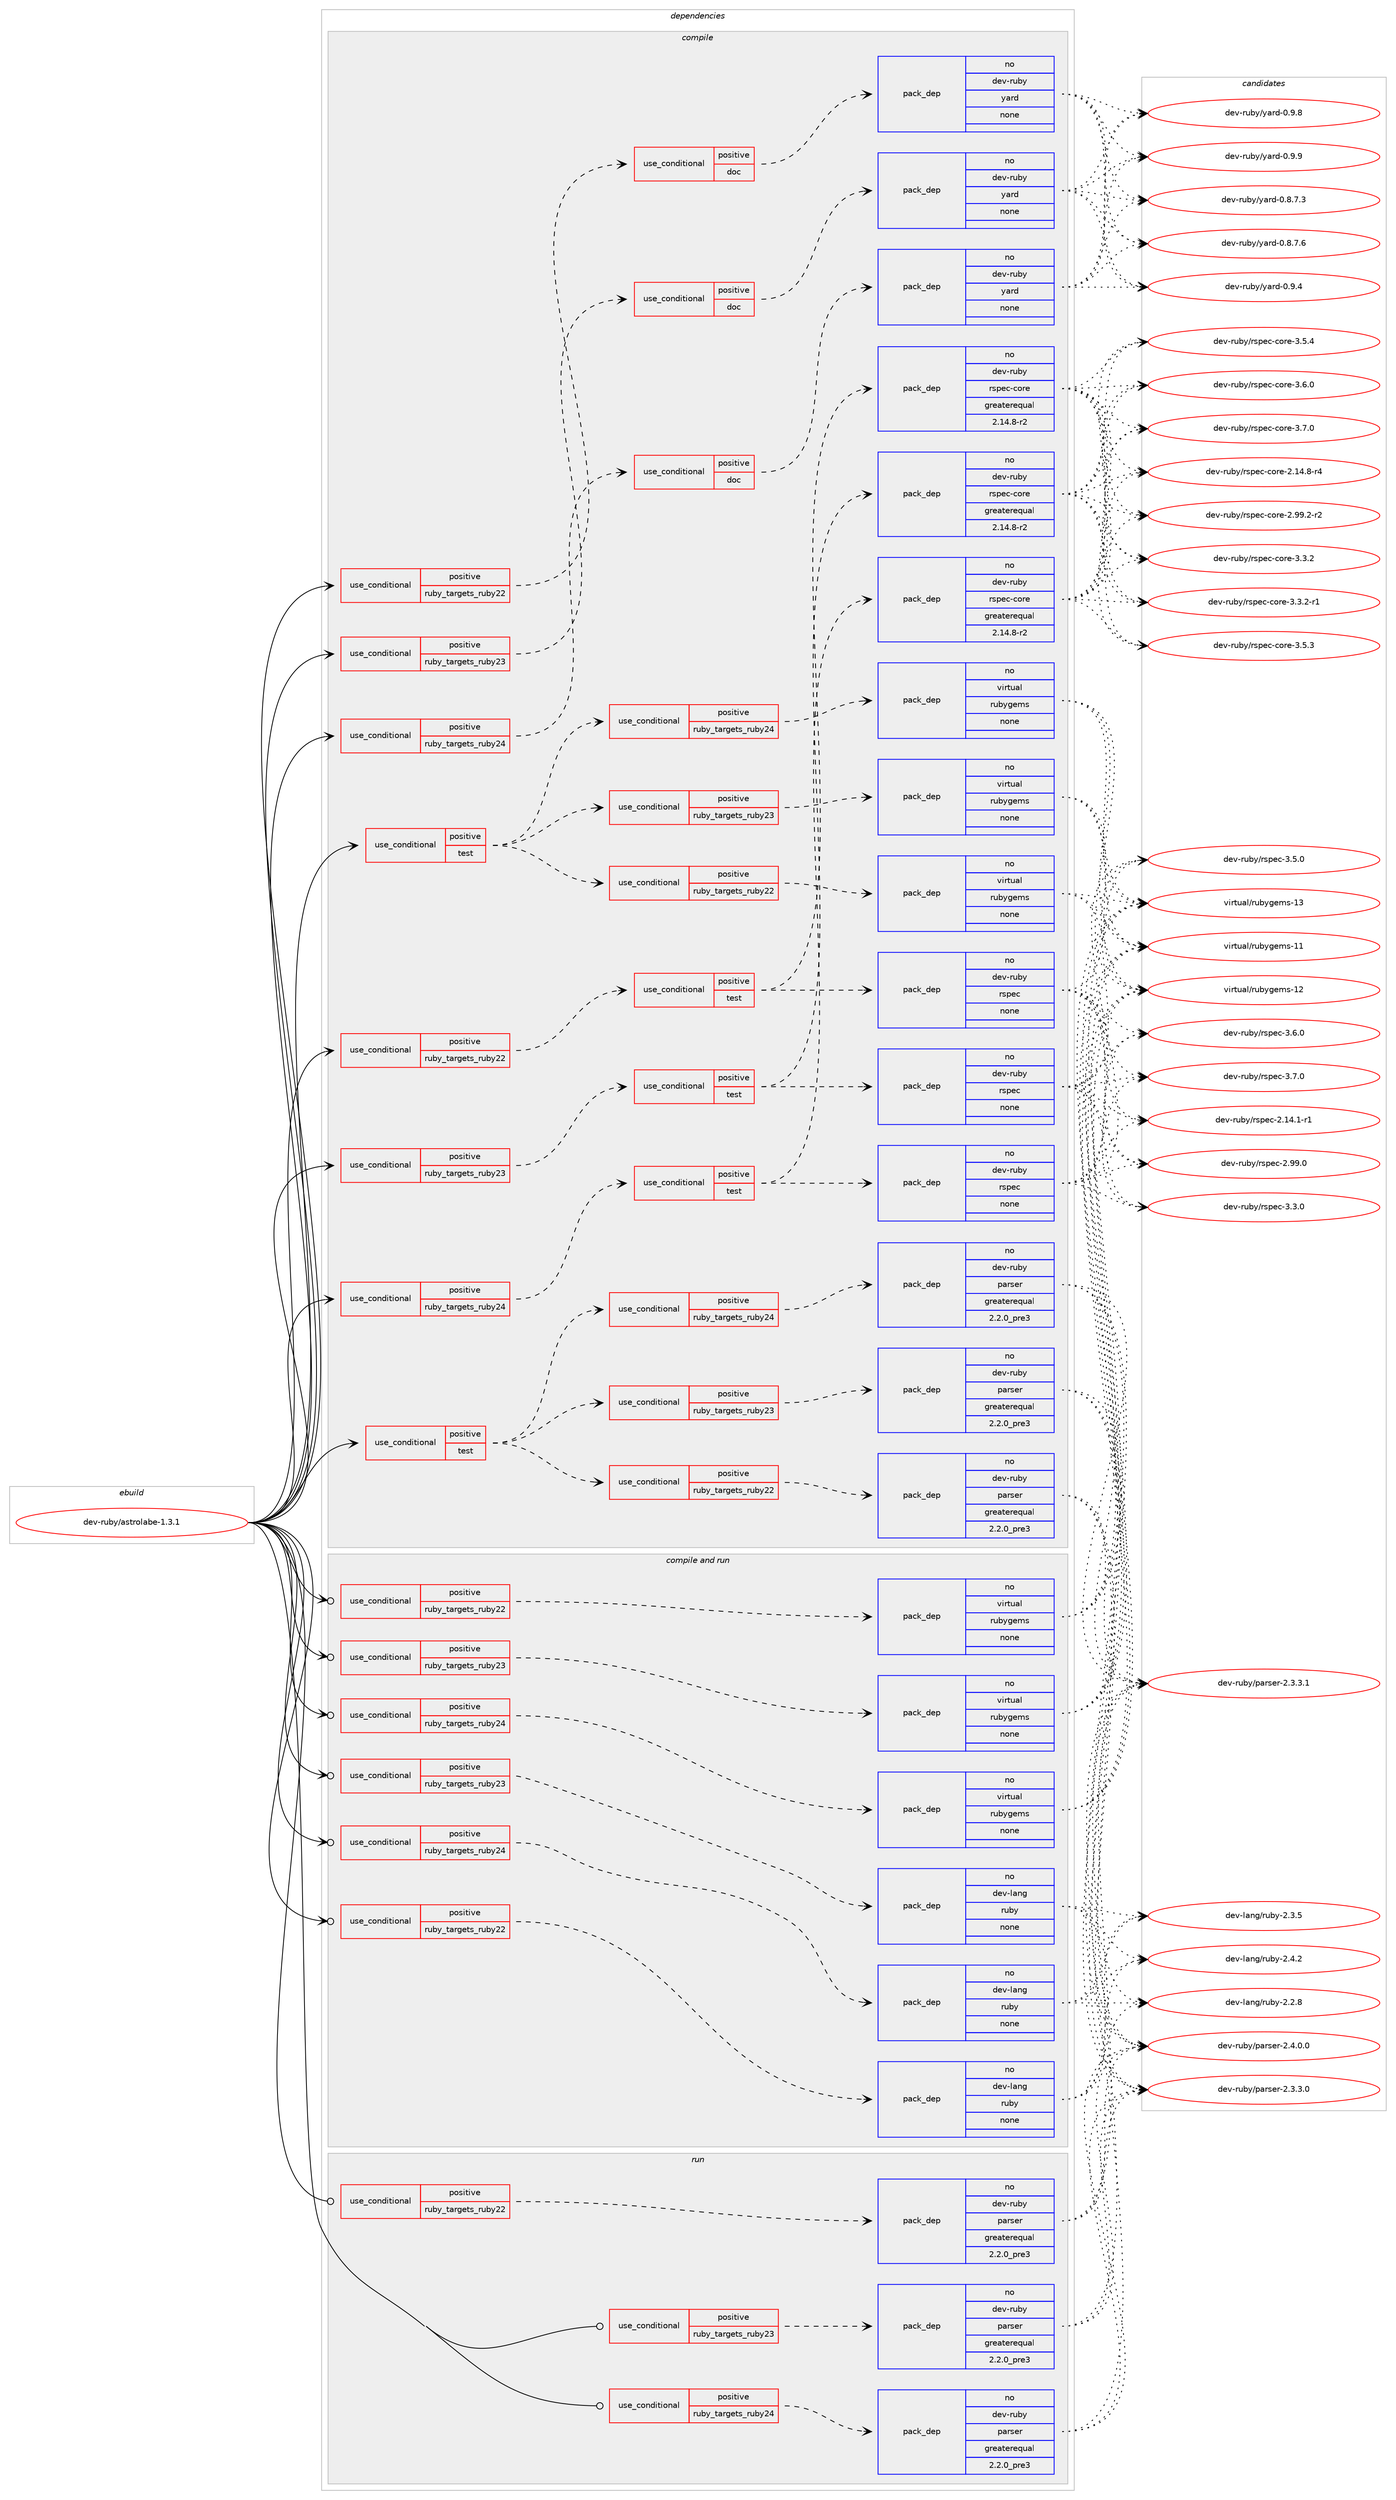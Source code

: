 digraph prolog {

# *************
# Graph options
# *************

newrank=true;
concentrate=true;
compound=true;
graph [rankdir=LR,fontname=Helvetica,fontsize=10,ranksep=1.5];#, ranksep=2.5, nodesep=0.2];
edge  [arrowhead=vee];
node  [fontname=Helvetica,fontsize=10];

# **********
# The ebuild
# **********

subgraph cluster_leftcol {
color=gray;
rank=same;
label=<<i>ebuild</i>>;
id [label="dev-ruby/astrolabe-1.3.1", color=red, width=4, href="../dev-ruby/astrolabe-1.3.1.svg"];
}

# ****************
# The dependencies
# ****************

subgraph cluster_midcol {
color=gray;
label=<<i>dependencies</i>>;
subgraph cluster_compile {
fillcolor="#eeeeee";
style=filled;
label=<<i>compile</i>>;
subgraph cond51827 {
dependency228629 [label=<<TABLE BORDER="0" CELLBORDER="1" CELLSPACING="0" CELLPADDING="4"><TR><TD ROWSPAN="3" CELLPADDING="10">use_conditional</TD></TR><TR><TD>positive</TD></TR><TR><TD>ruby_targets_ruby22</TD></TR></TABLE>>, shape=none, color=red];
subgraph cond51828 {
dependency228630 [label=<<TABLE BORDER="0" CELLBORDER="1" CELLSPACING="0" CELLPADDING="4"><TR><TD ROWSPAN="3" CELLPADDING="10">use_conditional</TD></TR><TR><TD>positive</TD></TR><TR><TD>doc</TD></TR></TABLE>>, shape=none, color=red];
subgraph pack172728 {
dependency228631 [label=<<TABLE BORDER="0" CELLBORDER="1" CELLSPACING="0" CELLPADDING="4" WIDTH="220"><TR><TD ROWSPAN="6" CELLPADDING="30">pack_dep</TD></TR><TR><TD WIDTH="110">no</TD></TR><TR><TD>dev-ruby</TD></TR><TR><TD>yard</TD></TR><TR><TD>none</TD></TR><TR><TD></TD></TR></TABLE>>, shape=none, color=blue];
}
dependency228630:e -> dependency228631:w [weight=20,style="dashed",arrowhead="vee"];
}
dependency228629:e -> dependency228630:w [weight=20,style="dashed",arrowhead="vee"];
}
id:e -> dependency228629:w [weight=20,style="solid",arrowhead="vee"];
subgraph cond51829 {
dependency228632 [label=<<TABLE BORDER="0" CELLBORDER="1" CELLSPACING="0" CELLPADDING="4"><TR><TD ROWSPAN="3" CELLPADDING="10">use_conditional</TD></TR><TR><TD>positive</TD></TR><TR><TD>ruby_targets_ruby22</TD></TR></TABLE>>, shape=none, color=red];
subgraph cond51830 {
dependency228633 [label=<<TABLE BORDER="0" CELLBORDER="1" CELLSPACING="0" CELLPADDING="4"><TR><TD ROWSPAN="3" CELLPADDING="10">use_conditional</TD></TR><TR><TD>positive</TD></TR><TR><TD>test</TD></TR></TABLE>>, shape=none, color=red];
subgraph pack172729 {
dependency228634 [label=<<TABLE BORDER="0" CELLBORDER="1" CELLSPACING="0" CELLPADDING="4" WIDTH="220"><TR><TD ROWSPAN="6" CELLPADDING="30">pack_dep</TD></TR><TR><TD WIDTH="110">no</TD></TR><TR><TD>dev-ruby</TD></TR><TR><TD>rspec</TD></TR><TR><TD>none</TD></TR><TR><TD></TD></TR></TABLE>>, shape=none, color=blue];
}
dependency228633:e -> dependency228634:w [weight=20,style="dashed",arrowhead="vee"];
subgraph pack172730 {
dependency228635 [label=<<TABLE BORDER="0" CELLBORDER="1" CELLSPACING="0" CELLPADDING="4" WIDTH="220"><TR><TD ROWSPAN="6" CELLPADDING="30">pack_dep</TD></TR><TR><TD WIDTH="110">no</TD></TR><TR><TD>dev-ruby</TD></TR><TR><TD>rspec-core</TD></TR><TR><TD>greaterequal</TD></TR><TR><TD>2.14.8-r2</TD></TR></TABLE>>, shape=none, color=blue];
}
dependency228633:e -> dependency228635:w [weight=20,style="dashed",arrowhead="vee"];
}
dependency228632:e -> dependency228633:w [weight=20,style="dashed",arrowhead="vee"];
}
id:e -> dependency228632:w [weight=20,style="solid",arrowhead="vee"];
subgraph cond51831 {
dependency228636 [label=<<TABLE BORDER="0" CELLBORDER="1" CELLSPACING="0" CELLPADDING="4"><TR><TD ROWSPAN="3" CELLPADDING="10">use_conditional</TD></TR><TR><TD>positive</TD></TR><TR><TD>ruby_targets_ruby23</TD></TR></TABLE>>, shape=none, color=red];
subgraph cond51832 {
dependency228637 [label=<<TABLE BORDER="0" CELLBORDER="1" CELLSPACING="0" CELLPADDING="4"><TR><TD ROWSPAN="3" CELLPADDING="10">use_conditional</TD></TR><TR><TD>positive</TD></TR><TR><TD>doc</TD></TR></TABLE>>, shape=none, color=red];
subgraph pack172731 {
dependency228638 [label=<<TABLE BORDER="0" CELLBORDER="1" CELLSPACING="0" CELLPADDING="4" WIDTH="220"><TR><TD ROWSPAN="6" CELLPADDING="30">pack_dep</TD></TR><TR><TD WIDTH="110">no</TD></TR><TR><TD>dev-ruby</TD></TR><TR><TD>yard</TD></TR><TR><TD>none</TD></TR><TR><TD></TD></TR></TABLE>>, shape=none, color=blue];
}
dependency228637:e -> dependency228638:w [weight=20,style="dashed",arrowhead="vee"];
}
dependency228636:e -> dependency228637:w [weight=20,style="dashed",arrowhead="vee"];
}
id:e -> dependency228636:w [weight=20,style="solid",arrowhead="vee"];
subgraph cond51833 {
dependency228639 [label=<<TABLE BORDER="0" CELLBORDER="1" CELLSPACING="0" CELLPADDING="4"><TR><TD ROWSPAN="3" CELLPADDING="10">use_conditional</TD></TR><TR><TD>positive</TD></TR><TR><TD>ruby_targets_ruby23</TD></TR></TABLE>>, shape=none, color=red];
subgraph cond51834 {
dependency228640 [label=<<TABLE BORDER="0" CELLBORDER="1" CELLSPACING="0" CELLPADDING="4"><TR><TD ROWSPAN="3" CELLPADDING="10">use_conditional</TD></TR><TR><TD>positive</TD></TR><TR><TD>test</TD></TR></TABLE>>, shape=none, color=red];
subgraph pack172732 {
dependency228641 [label=<<TABLE BORDER="0" CELLBORDER="1" CELLSPACING="0" CELLPADDING="4" WIDTH="220"><TR><TD ROWSPAN="6" CELLPADDING="30">pack_dep</TD></TR><TR><TD WIDTH="110">no</TD></TR><TR><TD>dev-ruby</TD></TR><TR><TD>rspec</TD></TR><TR><TD>none</TD></TR><TR><TD></TD></TR></TABLE>>, shape=none, color=blue];
}
dependency228640:e -> dependency228641:w [weight=20,style="dashed",arrowhead="vee"];
subgraph pack172733 {
dependency228642 [label=<<TABLE BORDER="0" CELLBORDER="1" CELLSPACING="0" CELLPADDING="4" WIDTH="220"><TR><TD ROWSPAN="6" CELLPADDING="30">pack_dep</TD></TR><TR><TD WIDTH="110">no</TD></TR><TR><TD>dev-ruby</TD></TR><TR><TD>rspec-core</TD></TR><TR><TD>greaterequal</TD></TR><TR><TD>2.14.8-r2</TD></TR></TABLE>>, shape=none, color=blue];
}
dependency228640:e -> dependency228642:w [weight=20,style="dashed",arrowhead="vee"];
}
dependency228639:e -> dependency228640:w [weight=20,style="dashed",arrowhead="vee"];
}
id:e -> dependency228639:w [weight=20,style="solid",arrowhead="vee"];
subgraph cond51835 {
dependency228643 [label=<<TABLE BORDER="0" CELLBORDER="1" CELLSPACING="0" CELLPADDING="4"><TR><TD ROWSPAN="3" CELLPADDING="10">use_conditional</TD></TR><TR><TD>positive</TD></TR><TR><TD>ruby_targets_ruby24</TD></TR></TABLE>>, shape=none, color=red];
subgraph cond51836 {
dependency228644 [label=<<TABLE BORDER="0" CELLBORDER="1" CELLSPACING="0" CELLPADDING="4"><TR><TD ROWSPAN="3" CELLPADDING="10">use_conditional</TD></TR><TR><TD>positive</TD></TR><TR><TD>doc</TD></TR></TABLE>>, shape=none, color=red];
subgraph pack172734 {
dependency228645 [label=<<TABLE BORDER="0" CELLBORDER="1" CELLSPACING="0" CELLPADDING="4" WIDTH="220"><TR><TD ROWSPAN="6" CELLPADDING="30">pack_dep</TD></TR><TR><TD WIDTH="110">no</TD></TR><TR><TD>dev-ruby</TD></TR><TR><TD>yard</TD></TR><TR><TD>none</TD></TR><TR><TD></TD></TR></TABLE>>, shape=none, color=blue];
}
dependency228644:e -> dependency228645:w [weight=20,style="dashed",arrowhead="vee"];
}
dependency228643:e -> dependency228644:w [weight=20,style="dashed",arrowhead="vee"];
}
id:e -> dependency228643:w [weight=20,style="solid",arrowhead="vee"];
subgraph cond51837 {
dependency228646 [label=<<TABLE BORDER="0" CELLBORDER="1" CELLSPACING="0" CELLPADDING="4"><TR><TD ROWSPAN="3" CELLPADDING="10">use_conditional</TD></TR><TR><TD>positive</TD></TR><TR><TD>ruby_targets_ruby24</TD></TR></TABLE>>, shape=none, color=red];
subgraph cond51838 {
dependency228647 [label=<<TABLE BORDER="0" CELLBORDER="1" CELLSPACING="0" CELLPADDING="4"><TR><TD ROWSPAN="3" CELLPADDING="10">use_conditional</TD></TR><TR><TD>positive</TD></TR><TR><TD>test</TD></TR></TABLE>>, shape=none, color=red];
subgraph pack172735 {
dependency228648 [label=<<TABLE BORDER="0" CELLBORDER="1" CELLSPACING="0" CELLPADDING="4" WIDTH="220"><TR><TD ROWSPAN="6" CELLPADDING="30">pack_dep</TD></TR><TR><TD WIDTH="110">no</TD></TR><TR><TD>dev-ruby</TD></TR><TR><TD>rspec</TD></TR><TR><TD>none</TD></TR><TR><TD></TD></TR></TABLE>>, shape=none, color=blue];
}
dependency228647:e -> dependency228648:w [weight=20,style="dashed",arrowhead="vee"];
subgraph pack172736 {
dependency228649 [label=<<TABLE BORDER="0" CELLBORDER="1" CELLSPACING="0" CELLPADDING="4" WIDTH="220"><TR><TD ROWSPAN="6" CELLPADDING="30">pack_dep</TD></TR><TR><TD WIDTH="110">no</TD></TR><TR><TD>dev-ruby</TD></TR><TR><TD>rspec-core</TD></TR><TR><TD>greaterequal</TD></TR><TR><TD>2.14.8-r2</TD></TR></TABLE>>, shape=none, color=blue];
}
dependency228647:e -> dependency228649:w [weight=20,style="dashed",arrowhead="vee"];
}
dependency228646:e -> dependency228647:w [weight=20,style="dashed",arrowhead="vee"];
}
id:e -> dependency228646:w [weight=20,style="solid",arrowhead="vee"];
subgraph cond51839 {
dependency228650 [label=<<TABLE BORDER="0" CELLBORDER="1" CELLSPACING="0" CELLPADDING="4"><TR><TD ROWSPAN="3" CELLPADDING="10">use_conditional</TD></TR><TR><TD>positive</TD></TR><TR><TD>test</TD></TR></TABLE>>, shape=none, color=red];
subgraph cond51840 {
dependency228651 [label=<<TABLE BORDER="0" CELLBORDER="1" CELLSPACING="0" CELLPADDING="4"><TR><TD ROWSPAN="3" CELLPADDING="10">use_conditional</TD></TR><TR><TD>positive</TD></TR><TR><TD>ruby_targets_ruby22</TD></TR></TABLE>>, shape=none, color=red];
subgraph pack172737 {
dependency228652 [label=<<TABLE BORDER="0" CELLBORDER="1" CELLSPACING="0" CELLPADDING="4" WIDTH="220"><TR><TD ROWSPAN="6" CELLPADDING="30">pack_dep</TD></TR><TR><TD WIDTH="110">no</TD></TR><TR><TD>dev-ruby</TD></TR><TR><TD>parser</TD></TR><TR><TD>greaterequal</TD></TR><TR><TD>2.2.0_pre3</TD></TR></TABLE>>, shape=none, color=blue];
}
dependency228651:e -> dependency228652:w [weight=20,style="dashed",arrowhead="vee"];
}
dependency228650:e -> dependency228651:w [weight=20,style="dashed",arrowhead="vee"];
subgraph cond51841 {
dependency228653 [label=<<TABLE BORDER="0" CELLBORDER="1" CELLSPACING="0" CELLPADDING="4"><TR><TD ROWSPAN="3" CELLPADDING="10">use_conditional</TD></TR><TR><TD>positive</TD></TR><TR><TD>ruby_targets_ruby23</TD></TR></TABLE>>, shape=none, color=red];
subgraph pack172738 {
dependency228654 [label=<<TABLE BORDER="0" CELLBORDER="1" CELLSPACING="0" CELLPADDING="4" WIDTH="220"><TR><TD ROWSPAN="6" CELLPADDING="30">pack_dep</TD></TR><TR><TD WIDTH="110">no</TD></TR><TR><TD>dev-ruby</TD></TR><TR><TD>parser</TD></TR><TR><TD>greaterequal</TD></TR><TR><TD>2.2.0_pre3</TD></TR></TABLE>>, shape=none, color=blue];
}
dependency228653:e -> dependency228654:w [weight=20,style="dashed",arrowhead="vee"];
}
dependency228650:e -> dependency228653:w [weight=20,style="dashed",arrowhead="vee"];
subgraph cond51842 {
dependency228655 [label=<<TABLE BORDER="0" CELLBORDER="1" CELLSPACING="0" CELLPADDING="4"><TR><TD ROWSPAN="3" CELLPADDING="10">use_conditional</TD></TR><TR><TD>positive</TD></TR><TR><TD>ruby_targets_ruby24</TD></TR></TABLE>>, shape=none, color=red];
subgraph pack172739 {
dependency228656 [label=<<TABLE BORDER="0" CELLBORDER="1" CELLSPACING="0" CELLPADDING="4" WIDTH="220"><TR><TD ROWSPAN="6" CELLPADDING="30">pack_dep</TD></TR><TR><TD WIDTH="110">no</TD></TR><TR><TD>dev-ruby</TD></TR><TR><TD>parser</TD></TR><TR><TD>greaterequal</TD></TR><TR><TD>2.2.0_pre3</TD></TR></TABLE>>, shape=none, color=blue];
}
dependency228655:e -> dependency228656:w [weight=20,style="dashed",arrowhead="vee"];
}
dependency228650:e -> dependency228655:w [weight=20,style="dashed",arrowhead="vee"];
}
id:e -> dependency228650:w [weight=20,style="solid",arrowhead="vee"];
subgraph cond51843 {
dependency228657 [label=<<TABLE BORDER="0" CELLBORDER="1" CELLSPACING="0" CELLPADDING="4"><TR><TD ROWSPAN="3" CELLPADDING="10">use_conditional</TD></TR><TR><TD>positive</TD></TR><TR><TD>test</TD></TR></TABLE>>, shape=none, color=red];
subgraph cond51844 {
dependency228658 [label=<<TABLE BORDER="0" CELLBORDER="1" CELLSPACING="0" CELLPADDING="4"><TR><TD ROWSPAN="3" CELLPADDING="10">use_conditional</TD></TR><TR><TD>positive</TD></TR><TR><TD>ruby_targets_ruby22</TD></TR></TABLE>>, shape=none, color=red];
subgraph pack172740 {
dependency228659 [label=<<TABLE BORDER="0" CELLBORDER="1" CELLSPACING="0" CELLPADDING="4" WIDTH="220"><TR><TD ROWSPAN="6" CELLPADDING="30">pack_dep</TD></TR><TR><TD WIDTH="110">no</TD></TR><TR><TD>virtual</TD></TR><TR><TD>rubygems</TD></TR><TR><TD>none</TD></TR><TR><TD></TD></TR></TABLE>>, shape=none, color=blue];
}
dependency228658:e -> dependency228659:w [weight=20,style="dashed",arrowhead="vee"];
}
dependency228657:e -> dependency228658:w [weight=20,style="dashed",arrowhead="vee"];
subgraph cond51845 {
dependency228660 [label=<<TABLE BORDER="0" CELLBORDER="1" CELLSPACING="0" CELLPADDING="4"><TR><TD ROWSPAN="3" CELLPADDING="10">use_conditional</TD></TR><TR><TD>positive</TD></TR><TR><TD>ruby_targets_ruby23</TD></TR></TABLE>>, shape=none, color=red];
subgraph pack172741 {
dependency228661 [label=<<TABLE BORDER="0" CELLBORDER="1" CELLSPACING="0" CELLPADDING="4" WIDTH="220"><TR><TD ROWSPAN="6" CELLPADDING="30">pack_dep</TD></TR><TR><TD WIDTH="110">no</TD></TR><TR><TD>virtual</TD></TR><TR><TD>rubygems</TD></TR><TR><TD>none</TD></TR><TR><TD></TD></TR></TABLE>>, shape=none, color=blue];
}
dependency228660:e -> dependency228661:w [weight=20,style="dashed",arrowhead="vee"];
}
dependency228657:e -> dependency228660:w [weight=20,style="dashed",arrowhead="vee"];
subgraph cond51846 {
dependency228662 [label=<<TABLE BORDER="0" CELLBORDER="1" CELLSPACING="0" CELLPADDING="4"><TR><TD ROWSPAN="3" CELLPADDING="10">use_conditional</TD></TR><TR><TD>positive</TD></TR><TR><TD>ruby_targets_ruby24</TD></TR></TABLE>>, shape=none, color=red];
subgraph pack172742 {
dependency228663 [label=<<TABLE BORDER="0" CELLBORDER="1" CELLSPACING="0" CELLPADDING="4" WIDTH="220"><TR><TD ROWSPAN="6" CELLPADDING="30">pack_dep</TD></TR><TR><TD WIDTH="110">no</TD></TR><TR><TD>virtual</TD></TR><TR><TD>rubygems</TD></TR><TR><TD>none</TD></TR><TR><TD></TD></TR></TABLE>>, shape=none, color=blue];
}
dependency228662:e -> dependency228663:w [weight=20,style="dashed",arrowhead="vee"];
}
dependency228657:e -> dependency228662:w [weight=20,style="dashed",arrowhead="vee"];
}
id:e -> dependency228657:w [weight=20,style="solid",arrowhead="vee"];
}
subgraph cluster_compileandrun {
fillcolor="#eeeeee";
style=filled;
label=<<i>compile and run</i>>;
subgraph cond51847 {
dependency228664 [label=<<TABLE BORDER="0" CELLBORDER="1" CELLSPACING="0" CELLPADDING="4"><TR><TD ROWSPAN="3" CELLPADDING="10">use_conditional</TD></TR><TR><TD>positive</TD></TR><TR><TD>ruby_targets_ruby22</TD></TR></TABLE>>, shape=none, color=red];
subgraph pack172743 {
dependency228665 [label=<<TABLE BORDER="0" CELLBORDER="1" CELLSPACING="0" CELLPADDING="4" WIDTH="220"><TR><TD ROWSPAN="6" CELLPADDING="30">pack_dep</TD></TR><TR><TD WIDTH="110">no</TD></TR><TR><TD>dev-lang</TD></TR><TR><TD>ruby</TD></TR><TR><TD>none</TD></TR><TR><TD></TD></TR></TABLE>>, shape=none, color=blue];
}
dependency228664:e -> dependency228665:w [weight=20,style="dashed",arrowhead="vee"];
}
id:e -> dependency228664:w [weight=20,style="solid",arrowhead="odotvee"];
subgraph cond51848 {
dependency228666 [label=<<TABLE BORDER="0" CELLBORDER="1" CELLSPACING="0" CELLPADDING="4"><TR><TD ROWSPAN="3" CELLPADDING="10">use_conditional</TD></TR><TR><TD>positive</TD></TR><TR><TD>ruby_targets_ruby22</TD></TR></TABLE>>, shape=none, color=red];
subgraph pack172744 {
dependency228667 [label=<<TABLE BORDER="0" CELLBORDER="1" CELLSPACING="0" CELLPADDING="4" WIDTH="220"><TR><TD ROWSPAN="6" CELLPADDING="30">pack_dep</TD></TR><TR><TD WIDTH="110">no</TD></TR><TR><TD>virtual</TD></TR><TR><TD>rubygems</TD></TR><TR><TD>none</TD></TR><TR><TD></TD></TR></TABLE>>, shape=none, color=blue];
}
dependency228666:e -> dependency228667:w [weight=20,style="dashed",arrowhead="vee"];
}
id:e -> dependency228666:w [weight=20,style="solid",arrowhead="odotvee"];
subgraph cond51849 {
dependency228668 [label=<<TABLE BORDER="0" CELLBORDER="1" CELLSPACING="0" CELLPADDING="4"><TR><TD ROWSPAN="3" CELLPADDING="10">use_conditional</TD></TR><TR><TD>positive</TD></TR><TR><TD>ruby_targets_ruby23</TD></TR></TABLE>>, shape=none, color=red];
subgraph pack172745 {
dependency228669 [label=<<TABLE BORDER="0" CELLBORDER="1" CELLSPACING="0" CELLPADDING="4" WIDTH="220"><TR><TD ROWSPAN="6" CELLPADDING="30">pack_dep</TD></TR><TR><TD WIDTH="110">no</TD></TR><TR><TD>dev-lang</TD></TR><TR><TD>ruby</TD></TR><TR><TD>none</TD></TR><TR><TD></TD></TR></TABLE>>, shape=none, color=blue];
}
dependency228668:e -> dependency228669:w [weight=20,style="dashed",arrowhead="vee"];
}
id:e -> dependency228668:w [weight=20,style="solid",arrowhead="odotvee"];
subgraph cond51850 {
dependency228670 [label=<<TABLE BORDER="0" CELLBORDER="1" CELLSPACING="0" CELLPADDING="4"><TR><TD ROWSPAN="3" CELLPADDING="10">use_conditional</TD></TR><TR><TD>positive</TD></TR><TR><TD>ruby_targets_ruby23</TD></TR></TABLE>>, shape=none, color=red];
subgraph pack172746 {
dependency228671 [label=<<TABLE BORDER="0" CELLBORDER="1" CELLSPACING="0" CELLPADDING="4" WIDTH="220"><TR><TD ROWSPAN="6" CELLPADDING="30">pack_dep</TD></TR><TR><TD WIDTH="110">no</TD></TR><TR><TD>virtual</TD></TR><TR><TD>rubygems</TD></TR><TR><TD>none</TD></TR><TR><TD></TD></TR></TABLE>>, shape=none, color=blue];
}
dependency228670:e -> dependency228671:w [weight=20,style="dashed",arrowhead="vee"];
}
id:e -> dependency228670:w [weight=20,style="solid",arrowhead="odotvee"];
subgraph cond51851 {
dependency228672 [label=<<TABLE BORDER="0" CELLBORDER="1" CELLSPACING="0" CELLPADDING="4"><TR><TD ROWSPAN="3" CELLPADDING="10">use_conditional</TD></TR><TR><TD>positive</TD></TR><TR><TD>ruby_targets_ruby24</TD></TR></TABLE>>, shape=none, color=red];
subgraph pack172747 {
dependency228673 [label=<<TABLE BORDER="0" CELLBORDER="1" CELLSPACING="0" CELLPADDING="4" WIDTH="220"><TR><TD ROWSPAN="6" CELLPADDING="30">pack_dep</TD></TR><TR><TD WIDTH="110">no</TD></TR><TR><TD>dev-lang</TD></TR><TR><TD>ruby</TD></TR><TR><TD>none</TD></TR><TR><TD></TD></TR></TABLE>>, shape=none, color=blue];
}
dependency228672:e -> dependency228673:w [weight=20,style="dashed",arrowhead="vee"];
}
id:e -> dependency228672:w [weight=20,style="solid",arrowhead="odotvee"];
subgraph cond51852 {
dependency228674 [label=<<TABLE BORDER="0" CELLBORDER="1" CELLSPACING="0" CELLPADDING="4"><TR><TD ROWSPAN="3" CELLPADDING="10">use_conditional</TD></TR><TR><TD>positive</TD></TR><TR><TD>ruby_targets_ruby24</TD></TR></TABLE>>, shape=none, color=red];
subgraph pack172748 {
dependency228675 [label=<<TABLE BORDER="0" CELLBORDER="1" CELLSPACING="0" CELLPADDING="4" WIDTH="220"><TR><TD ROWSPAN="6" CELLPADDING="30">pack_dep</TD></TR><TR><TD WIDTH="110">no</TD></TR><TR><TD>virtual</TD></TR><TR><TD>rubygems</TD></TR><TR><TD>none</TD></TR><TR><TD></TD></TR></TABLE>>, shape=none, color=blue];
}
dependency228674:e -> dependency228675:w [weight=20,style="dashed",arrowhead="vee"];
}
id:e -> dependency228674:w [weight=20,style="solid",arrowhead="odotvee"];
}
subgraph cluster_run {
fillcolor="#eeeeee";
style=filled;
label=<<i>run</i>>;
subgraph cond51853 {
dependency228676 [label=<<TABLE BORDER="0" CELLBORDER="1" CELLSPACING="0" CELLPADDING="4"><TR><TD ROWSPAN="3" CELLPADDING="10">use_conditional</TD></TR><TR><TD>positive</TD></TR><TR><TD>ruby_targets_ruby22</TD></TR></TABLE>>, shape=none, color=red];
subgraph pack172749 {
dependency228677 [label=<<TABLE BORDER="0" CELLBORDER="1" CELLSPACING="0" CELLPADDING="4" WIDTH="220"><TR><TD ROWSPAN="6" CELLPADDING="30">pack_dep</TD></TR><TR><TD WIDTH="110">no</TD></TR><TR><TD>dev-ruby</TD></TR><TR><TD>parser</TD></TR><TR><TD>greaterequal</TD></TR><TR><TD>2.2.0_pre3</TD></TR></TABLE>>, shape=none, color=blue];
}
dependency228676:e -> dependency228677:w [weight=20,style="dashed",arrowhead="vee"];
}
id:e -> dependency228676:w [weight=20,style="solid",arrowhead="odot"];
subgraph cond51854 {
dependency228678 [label=<<TABLE BORDER="0" CELLBORDER="1" CELLSPACING="0" CELLPADDING="4"><TR><TD ROWSPAN="3" CELLPADDING="10">use_conditional</TD></TR><TR><TD>positive</TD></TR><TR><TD>ruby_targets_ruby23</TD></TR></TABLE>>, shape=none, color=red];
subgraph pack172750 {
dependency228679 [label=<<TABLE BORDER="0" CELLBORDER="1" CELLSPACING="0" CELLPADDING="4" WIDTH="220"><TR><TD ROWSPAN="6" CELLPADDING="30">pack_dep</TD></TR><TR><TD WIDTH="110">no</TD></TR><TR><TD>dev-ruby</TD></TR><TR><TD>parser</TD></TR><TR><TD>greaterequal</TD></TR><TR><TD>2.2.0_pre3</TD></TR></TABLE>>, shape=none, color=blue];
}
dependency228678:e -> dependency228679:w [weight=20,style="dashed",arrowhead="vee"];
}
id:e -> dependency228678:w [weight=20,style="solid",arrowhead="odot"];
subgraph cond51855 {
dependency228680 [label=<<TABLE BORDER="0" CELLBORDER="1" CELLSPACING="0" CELLPADDING="4"><TR><TD ROWSPAN="3" CELLPADDING="10">use_conditional</TD></TR><TR><TD>positive</TD></TR><TR><TD>ruby_targets_ruby24</TD></TR></TABLE>>, shape=none, color=red];
subgraph pack172751 {
dependency228681 [label=<<TABLE BORDER="0" CELLBORDER="1" CELLSPACING="0" CELLPADDING="4" WIDTH="220"><TR><TD ROWSPAN="6" CELLPADDING="30">pack_dep</TD></TR><TR><TD WIDTH="110">no</TD></TR><TR><TD>dev-ruby</TD></TR><TR><TD>parser</TD></TR><TR><TD>greaterequal</TD></TR><TR><TD>2.2.0_pre3</TD></TR></TABLE>>, shape=none, color=blue];
}
dependency228680:e -> dependency228681:w [weight=20,style="dashed",arrowhead="vee"];
}
id:e -> dependency228680:w [weight=20,style="solid",arrowhead="odot"];
}
}

# **************
# The candidates
# **************

subgraph cluster_choices {
rank=same;
color=gray;
label=<<i>candidates</i>>;

subgraph choice172728 {
color=black;
nodesep=1;
choice100101118451141179812147121971141004548465646554651 [label="dev-ruby/yard-0.8.7.3", color=red, width=4,href="../dev-ruby/yard-0.8.7.3.svg"];
choice100101118451141179812147121971141004548465646554654 [label="dev-ruby/yard-0.8.7.6", color=red, width=4,href="../dev-ruby/yard-0.8.7.6.svg"];
choice10010111845114117981214712197114100454846574652 [label="dev-ruby/yard-0.9.4", color=red, width=4,href="../dev-ruby/yard-0.9.4.svg"];
choice10010111845114117981214712197114100454846574656 [label="dev-ruby/yard-0.9.8", color=red, width=4,href="../dev-ruby/yard-0.9.8.svg"];
choice10010111845114117981214712197114100454846574657 [label="dev-ruby/yard-0.9.9", color=red, width=4,href="../dev-ruby/yard-0.9.9.svg"];
dependency228631:e -> choice100101118451141179812147121971141004548465646554651:w [style=dotted,weight="100"];
dependency228631:e -> choice100101118451141179812147121971141004548465646554654:w [style=dotted,weight="100"];
dependency228631:e -> choice10010111845114117981214712197114100454846574652:w [style=dotted,weight="100"];
dependency228631:e -> choice10010111845114117981214712197114100454846574656:w [style=dotted,weight="100"];
dependency228631:e -> choice10010111845114117981214712197114100454846574657:w [style=dotted,weight="100"];
}
subgraph choice172729 {
color=black;
nodesep=1;
choice10010111845114117981214711411511210199455046495246494511449 [label="dev-ruby/rspec-2.14.1-r1", color=red, width=4,href="../dev-ruby/rspec-2.14.1-r1.svg"];
choice1001011184511411798121471141151121019945504657574648 [label="dev-ruby/rspec-2.99.0", color=red, width=4,href="../dev-ruby/rspec-2.99.0.svg"];
choice10010111845114117981214711411511210199455146514648 [label="dev-ruby/rspec-3.3.0", color=red, width=4,href="../dev-ruby/rspec-3.3.0.svg"];
choice10010111845114117981214711411511210199455146534648 [label="dev-ruby/rspec-3.5.0", color=red, width=4,href="../dev-ruby/rspec-3.5.0.svg"];
choice10010111845114117981214711411511210199455146544648 [label="dev-ruby/rspec-3.6.0", color=red, width=4,href="../dev-ruby/rspec-3.6.0.svg"];
choice10010111845114117981214711411511210199455146554648 [label="dev-ruby/rspec-3.7.0", color=red, width=4,href="../dev-ruby/rspec-3.7.0.svg"];
dependency228634:e -> choice10010111845114117981214711411511210199455046495246494511449:w [style=dotted,weight="100"];
dependency228634:e -> choice1001011184511411798121471141151121019945504657574648:w [style=dotted,weight="100"];
dependency228634:e -> choice10010111845114117981214711411511210199455146514648:w [style=dotted,weight="100"];
dependency228634:e -> choice10010111845114117981214711411511210199455146534648:w [style=dotted,weight="100"];
dependency228634:e -> choice10010111845114117981214711411511210199455146544648:w [style=dotted,weight="100"];
dependency228634:e -> choice10010111845114117981214711411511210199455146554648:w [style=dotted,weight="100"];
}
subgraph choice172730 {
color=black;
nodesep=1;
choice100101118451141179812147114115112101994599111114101455046495246564511452 [label="dev-ruby/rspec-core-2.14.8-r4", color=red, width=4,href="../dev-ruby/rspec-core-2.14.8-r4.svg"];
choice100101118451141179812147114115112101994599111114101455046575746504511450 [label="dev-ruby/rspec-core-2.99.2-r2", color=red, width=4,href="../dev-ruby/rspec-core-2.99.2-r2.svg"];
choice100101118451141179812147114115112101994599111114101455146514650 [label="dev-ruby/rspec-core-3.3.2", color=red, width=4,href="../dev-ruby/rspec-core-3.3.2.svg"];
choice1001011184511411798121471141151121019945991111141014551465146504511449 [label="dev-ruby/rspec-core-3.3.2-r1", color=red, width=4,href="../dev-ruby/rspec-core-3.3.2-r1.svg"];
choice100101118451141179812147114115112101994599111114101455146534651 [label="dev-ruby/rspec-core-3.5.3", color=red, width=4,href="../dev-ruby/rspec-core-3.5.3.svg"];
choice100101118451141179812147114115112101994599111114101455146534652 [label="dev-ruby/rspec-core-3.5.4", color=red, width=4,href="../dev-ruby/rspec-core-3.5.4.svg"];
choice100101118451141179812147114115112101994599111114101455146544648 [label="dev-ruby/rspec-core-3.6.0", color=red, width=4,href="../dev-ruby/rspec-core-3.6.0.svg"];
choice100101118451141179812147114115112101994599111114101455146554648 [label="dev-ruby/rspec-core-3.7.0", color=red, width=4,href="../dev-ruby/rspec-core-3.7.0.svg"];
dependency228635:e -> choice100101118451141179812147114115112101994599111114101455046495246564511452:w [style=dotted,weight="100"];
dependency228635:e -> choice100101118451141179812147114115112101994599111114101455046575746504511450:w [style=dotted,weight="100"];
dependency228635:e -> choice100101118451141179812147114115112101994599111114101455146514650:w [style=dotted,weight="100"];
dependency228635:e -> choice1001011184511411798121471141151121019945991111141014551465146504511449:w [style=dotted,weight="100"];
dependency228635:e -> choice100101118451141179812147114115112101994599111114101455146534651:w [style=dotted,weight="100"];
dependency228635:e -> choice100101118451141179812147114115112101994599111114101455146534652:w [style=dotted,weight="100"];
dependency228635:e -> choice100101118451141179812147114115112101994599111114101455146544648:w [style=dotted,weight="100"];
dependency228635:e -> choice100101118451141179812147114115112101994599111114101455146554648:w [style=dotted,weight="100"];
}
subgraph choice172731 {
color=black;
nodesep=1;
choice100101118451141179812147121971141004548465646554651 [label="dev-ruby/yard-0.8.7.3", color=red, width=4,href="../dev-ruby/yard-0.8.7.3.svg"];
choice100101118451141179812147121971141004548465646554654 [label="dev-ruby/yard-0.8.7.6", color=red, width=4,href="../dev-ruby/yard-0.8.7.6.svg"];
choice10010111845114117981214712197114100454846574652 [label="dev-ruby/yard-0.9.4", color=red, width=4,href="../dev-ruby/yard-0.9.4.svg"];
choice10010111845114117981214712197114100454846574656 [label="dev-ruby/yard-0.9.8", color=red, width=4,href="../dev-ruby/yard-0.9.8.svg"];
choice10010111845114117981214712197114100454846574657 [label="dev-ruby/yard-0.9.9", color=red, width=4,href="../dev-ruby/yard-0.9.9.svg"];
dependency228638:e -> choice100101118451141179812147121971141004548465646554651:w [style=dotted,weight="100"];
dependency228638:e -> choice100101118451141179812147121971141004548465646554654:w [style=dotted,weight="100"];
dependency228638:e -> choice10010111845114117981214712197114100454846574652:w [style=dotted,weight="100"];
dependency228638:e -> choice10010111845114117981214712197114100454846574656:w [style=dotted,weight="100"];
dependency228638:e -> choice10010111845114117981214712197114100454846574657:w [style=dotted,weight="100"];
}
subgraph choice172732 {
color=black;
nodesep=1;
choice10010111845114117981214711411511210199455046495246494511449 [label="dev-ruby/rspec-2.14.1-r1", color=red, width=4,href="../dev-ruby/rspec-2.14.1-r1.svg"];
choice1001011184511411798121471141151121019945504657574648 [label="dev-ruby/rspec-2.99.0", color=red, width=4,href="../dev-ruby/rspec-2.99.0.svg"];
choice10010111845114117981214711411511210199455146514648 [label="dev-ruby/rspec-3.3.0", color=red, width=4,href="../dev-ruby/rspec-3.3.0.svg"];
choice10010111845114117981214711411511210199455146534648 [label="dev-ruby/rspec-3.5.0", color=red, width=4,href="../dev-ruby/rspec-3.5.0.svg"];
choice10010111845114117981214711411511210199455146544648 [label="dev-ruby/rspec-3.6.0", color=red, width=4,href="../dev-ruby/rspec-3.6.0.svg"];
choice10010111845114117981214711411511210199455146554648 [label="dev-ruby/rspec-3.7.0", color=red, width=4,href="../dev-ruby/rspec-3.7.0.svg"];
dependency228641:e -> choice10010111845114117981214711411511210199455046495246494511449:w [style=dotted,weight="100"];
dependency228641:e -> choice1001011184511411798121471141151121019945504657574648:w [style=dotted,weight="100"];
dependency228641:e -> choice10010111845114117981214711411511210199455146514648:w [style=dotted,weight="100"];
dependency228641:e -> choice10010111845114117981214711411511210199455146534648:w [style=dotted,weight="100"];
dependency228641:e -> choice10010111845114117981214711411511210199455146544648:w [style=dotted,weight="100"];
dependency228641:e -> choice10010111845114117981214711411511210199455146554648:w [style=dotted,weight="100"];
}
subgraph choice172733 {
color=black;
nodesep=1;
choice100101118451141179812147114115112101994599111114101455046495246564511452 [label="dev-ruby/rspec-core-2.14.8-r4", color=red, width=4,href="../dev-ruby/rspec-core-2.14.8-r4.svg"];
choice100101118451141179812147114115112101994599111114101455046575746504511450 [label="dev-ruby/rspec-core-2.99.2-r2", color=red, width=4,href="../dev-ruby/rspec-core-2.99.2-r2.svg"];
choice100101118451141179812147114115112101994599111114101455146514650 [label="dev-ruby/rspec-core-3.3.2", color=red, width=4,href="../dev-ruby/rspec-core-3.3.2.svg"];
choice1001011184511411798121471141151121019945991111141014551465146504511449 [label="dev-ruby/rspec-core-3.3.2-r1", color=red, width=4,href="../dev-ruby/rspec-core-3.3.2-r1.svg"];
choice100101118451141179812147114115112101994599111114101455146534651 [label="dev-ruby/rspec-core-3.5.3", color=red, width=4,href="../dev-ruby/rspec-core-3.5.3.svg"];
choice100101118451141179812147114115112101994599111114101455146534652 [label="dev-ruby/rspec-core-3.5.4", color=red, width=4,href="../dev-ruby/rspec-core-3.5.4.svg"];
choice100101118451141179812147114115112101994599111114101455146544648 [label="dev-ruby/rspec-core-3.6.0", color=red, width=4,href="../dev-ruby/rspec-core-3.6.0.svg"];
choice100101118451141179812147114115112101994599111114101455146554648 [label="dev-ruby/rspec-core-3.7.0", color=red, width=4,href="../dev-ruby/rspec-core-3.7.0.svg"];
dependency228642:e -> choice100101118451141179812147114115112101994599111114101455046495246564511452:w [style=dotted,weight="100"];
dependency228642:e -> choice100101118451141179812147114115112101994599111114101455046575746504511450:w [style=dotted,weight="100"];
dependency228642:e -> choice100101118451141179812147114115112101994599111114101455146514650:w [style=dotted,weight="100"];
dependency228642:e -> choice1001011184511411798121471141151121019945991111141014551465146504511449:w [style=dotted,weight="100"];
dependency228642:e -> choice100101118451141179812147114115112101994599111114101455146534651:w [style=dotted,weight="100"];
dependency228642:e -> choice100101118451141179812147114115112101994599111114101455146534652:w [style=dotted,weight="100"];
dependency228642:e -> choice100101118451141179812147114115112101994599111114101455146544648:w [style=dotted,weight="100"];
dependency228642:e -> choice100101118451141179812147114115112101994599111114101455146554648:w [style=dotted,weight="100"];
}
subgraph choice172734 {
color=black;
nodesep=1;
choice100101118451141179812147121971141004548465646554651 [label="dev-ruby/yard-0.8.7.3", color=red, width=4,href="../dev-ruby/yard-0.8.7.3.svg"];
choice100101118451141179812147121971141004548465646554654 [label="dev-ruby/yard-0.8.7.6", color=red, width=4,href="../dev-ruby/yard-0.8.7.6.svg"];
choice10010111845114117981214712197114100454846574652 [label="dev-ruby/yard-0.9.4", color=red, width=4,href="../dev-ruby/yard-0.9.4.svg"];
choice10010111845114117981214712197114100454846574656 [label="dev-ruby/yard-0.9.8", color=red, width=4,href="../dev-ruby/yard-0.9.8.svg"];
choice10010111845114117981214712197114100454846574657 [label="dev-ruby/yard-0.9.9", color=red, width=4,href="../dev-ruby/yard-0.9.9.svg"];
dependency228645:e -> choice100101118451141179812147121971141004548465646554651:w [style=dotted,weight="100"];
dependency228645:e -> choice100101118451141179812147121971141004548465646554654:w [style=dotted,weight="100"];
dependency228645:e -> choice10010111845114117981214712197114100454846574652:w [style=dotted,weight="100"];
dependency228645:e -> choice10010111845114117981214712197114100454846574656:w [style=dotted,weight="100"];
dependency228645:e -> choice10010111845114117981214712197114100454846574657:w [style=dotted,weight="100"];
}
subgraph choice172735 {
color=black;
nodesep=1;
choice10010111845114117981214711411511210199455046495246494511449 [label="dev-ruby/rspec-2.14.1-r1", color=red, width=4,href="../dev-ruby/rspec-2.14.1-r1.svg"];
choice1001011184511411798121471141151121019945504657574648 [label="dev-ruby/rspec-2.99.0", color=red, width=4,href="../dev-ruby/rspec-2.99.0.svg"];
choice10010111845114117981214711411511210199455146514648 [label="dev-ruby/rspec-3.3.0", color=red, width=4,href="../dev-ruby/rspec-3.3.0.svg"];
choice10010111845114117981214711411511210199455146534648 [label="dev-ruby/rspec-3.5.0", color=red, width=4,href="../dev-ruby/rspec-3.5.0.svg"];
choice10010111845114117981214711411511210199455146544648 [label="dev-ruby/rspec-3.6.0", color=red, width=4,href="../dev-ruby/rspec-3.6.0.svg"];
choice10010111845114117981214711411511210199455146554648 [label="dev-ruby/rspec-3.7.0", color=red, width=4,href="../dev-ruby/rspec-3.7.0.svg"];
dependency228648:e -> choice10010111845114117981214711411511210199455046495246494511449:w [style=dotted,weight="100"];
dependency228648:e -> choice1001011184511411798121471141151121019945504657574648:w [style=dotted,weight="100"];
dependency228648:e -> choice10010111845114117981214711411511210199455146514648:w [style=dotted,weight="100"];
dependency228648:e -> choice10010111845114117981214711411511210199455146534648:w [style=dotted,weight="100"];
dependency228648:e -> choice10010111845114117981214711411511210199455146544648:w [style=dotted,weight="100"];
dependency228648:e -> choice10010111845114117981214711411511210199455146554648:w [style=dotted,weight="100"];
}
subgraph choice172736 {
color=black;
nodesep=1;
choice100101118451141179812147114115112101994599111114101455046495246564511452 [label="dev-ruby/rspec-core-2.14.8-r4", color=red, width=4,href="../dev-ruby/rspec-core-2.14.8-r4.svg"];
choice100101118451141179812147114115112101994599111114101455046575746504511450 [label="dev-ruby/rspec-core-2.99.2-r2", color=red, width=4,href="../dev-ruby/rspec-core-2.99.2-r2.svg"];
choice100101118451141179812147114115112101994599111114101455146514650 [label="dev-ruby/rspec-core-3.3.2", color=red, width=4,href="../dev-ruby/rspec-core-3.3.2.svg"];
choice1001011184511411798121471141151121019945991111141014551465146504511449 [label="dev-ruby/rspec-core-3.3.2-r1", color=red, width=4,href="../dev-ruby/rspec-core-3.3.2-r1.svg"];
choice100101118451141179812147114115112101994599111114101455146534651 [label="dev-ruby/rspec-core-3.5.3", color=red, width=4,href="../dev-ruby/rspec-core-3.5.3.svg"];
choice100101118451141179812147114115112101994599111114101455146534652 [label="dev-ruby/rspec-core-3.5.4", color=red, width=4,href="../dev-ruby/rspec-core-3.5.4.svg"];
choice100101118451141179812147114115112101994599111114101455146544648 [label="dev-ruby/rspec-core-3.6.0", color=red, width=4,href="../dev-ruby/rspec-core-3.6.0.svg"];
choice100101118451141179812147114115112101994599111114101455146554648 [label="dev-ruby/rspec-core-3.7.0", color=red, width=4,href="../dev-ruby/rspec-core-3.7.0.svg"];
dependency228649:e -> choice100101118451141179812147114115112101994599111114101455046495246564511452:w [style=dotted,weight="100"];
dependency228649:e -> choice100101118451141179812147114115112101994599111114101455046575746504511450:w [style=dotted,weight="100"];
dependency228649:e -> choice100101118451141179812147114115112101994599111114101455146514650:w [style=dotted,weight="100"];
dependency228649:e -> choice1001011184511411798121471141151121019945991111141014551465146504511449:w [style=dotted,weight="100"];
dependency228649:e -> choice100101118451141179812147114115112101994599111114101455146534651:w [style=dotted,weight="100"];
dependency228649:e -> choice100101118451141179812147114115112101994599111114101455146534652:w [style=dotted,weight="100"];
dependency228649:e -> choice100101118451141179812147114115112101994599111114101455146544648:w [style=dotted,weight="100"];
dependency228649:e -> choice100101118451141179812147114115112101994599111114101455146554648:w [style=dotted,weight="100"];
}
subgraph choice172737 {
color=black;
nodesep=1;
choice100101118451141179812147112971141151011144550465146514648 [label="dev-ruby/parser-2.3.3.0", color=red, width=4,href="../dev-ruby/parser-2.3.3.0.svg"];
choice100101118451141179812147112971141151011144550465146514649 [label="dev-ruby/parser-2.3.3.1", color=red, width=4,href="../dev-ruby/parser-2.3.3.1.svg"];
choice100101118451141179812147112971141151011144550465246484648 [label="dev-ruby/parser-2.4.0.0", color=red, width=4,href="../dev-ruby/parser-2.4.0.0.svg"];
dependency228652:e -> choice100101118451141179812147112971141151011144550465146514648:w [style=dotted,weight="100"];
dependency228652:e -> choice100101118451141179812147112971141151011144550465146514649:w [style=dotted,weight="100"];
dependency228652:e -> choice100101118451141179812147112971141151011144550465246484648:w [style=dotted,weight="100"];
}
subgraph choice172738 {
color=black;
nodesep=1;
choice100101118451141179812147112971141151011144550465146514648 [label="dev-ruby/parser-2.3.3.0", color=red, width=4,href="../dev-ruby/parser-2.3.3.0.svg"];
choice100101118451141179812147112971141151011144550465146514649 [label="dev-ruby/parser-2.3.3.1", color=red, width=4,href="../dev-ruby/parser-2.3.3.1.svg"];
choice100101118451141179812147112971141151011144550465246484648 [label="dev-ruby/parser-2.4.0.0", color=red, width=4,href="../dev-ruby/parser-2.4.0.0.svg"];
dependency228654:e -> choice100101118451141179812147112971141151011144550465146514648:w [style=dotted,weight="100"];
dependency228654:e -> choice100101118451141179812147112971141151011144550465146514649:w [style=dotted,weight="100"];
dependency228654:e -> choice100101118451141179812147112971141151011144550465246484648:w [style=dotted,weight="100"];
}
subgraph choice172739 {
color=black;
nodesep=1;
choice100101118451141179812147112971141151011144550465146514648 [label="dev-ruby/parser-2.3.3.0", color=red, width=4,href="../dev-ruby/parser-2.3.3.0.svg"];
choice100101118451141179812147112971141151011144550465146514649 [label="dev-ruby/parser-2.3.3.1", color=red, width=4,href="../dev-ruby/parser-2.3.3.1.svg"];
choice100101118451141179812147112971141151011144550465246484648 [label="dev-ruby/parser-2.4.0.0", color=red, width=4,href="../dev-ruby/parser-2.4.0.0.svg"];
dependency228656:e -> choice100101118451141179812147112971141151011144550465146514648:w [style=dotted,weight="100"];
dependency228656:e -> choice100101118451141179812147112971141151011144550465146514649:w [style=dotted,weight="100"];
dependency228656:e -> choice100101118451141179812147112971141151011144550465246484648:w [style=dotted,weight="100"];
}
subgraph choice172740 {
color=black;
nodesep=1;
choice118105114116117971084711411798121103101109115454949 [label="virtual/rubygems-11", color=red, width=4,href="../virtual/rubygems-11.svg"];
choice118105114116117971084711411798121103101109115454950 [label="virtual/rubygems-12", color=red, width=4,href="../virtual/rubygems-12.svg"];
choice118105114116117971084711411798121103101109115454951 [label="virtual/rubygems-13", color=red, width=4,href="../virtual/rubygems-13.svg"];
dependency228659:e -> choice118105114116117971084711411798121103101109115454949:w [style=dotted,weight="100"];
dependency228659:e -> choice118105114116117971084711411798121103101109115454950:w [style=dotted,weight="100"];
dependency228659:e -> choice118105114116117971084711411798121103101109115454951:w [style=dotted,weight="100"];
}
subgraph choice172741 {
color=black;
nodesep=1;
choice118105114116117971084711411798121103101109115454949 [label="virtual/rubygems-11", color=red, width=4,href="../virtual/rubygems-11.svg"];
choice118105114116117971084711411798121103101109115454950 [label="virtual/rubygems-12", color=red, width=4,href="../virtual/rubygems-12.svg"];
choice118105114116117971084711411798121103101109115454951 [label="virtual/rubygems-13", color=red, width=4,href="../virtual/rubygems-13.svg"];
dependency228661:e -> choice118105114116117971084711411798121103101109115454949:w [style=dotted,weight="100"];
dependency228661:e -> choice118105114116117971084711411798121103101109115454950:w [style=dotted,weight="100"];
dependency228661:e -> choice118105114116117971084711411798121103101109115454951:w [style=dotted,weight="100"];
}
subgraph choice172742 {
color=black;
nodesep=1;
choice118105114116117971084711411798121103101109115454949 [label="virtual/rubygems-11", color=red, width=4,href="../virtual/rubygems-11.svg"];
choice118105114116117971084711411798121103101109115454950 [label="virtual/rubygems-12", color=red, width=4,href="../virtual/rubygems-12.svg"];
choice118105114116117971084711411798121103101109115454951 [label="virtual/rubygems-13", color=red, width=4,href="../virtual/rubygems-13.svg"];
dependency228663:e -> choice118105114116117971084711411798121103101109115454949:w [style=dotted,weight="100"];
dependency228663:e -> choice118105114116117971084711411798121103101109115454950:w [style=dotted,weight="100"];
dependency228663:e -> choice118105114116117971084711411798121103101109115454951:w [style=dotted,weight="100"];
}
subgraph choice172743 {
color=black;
nodesep=1;
choice10010111845108971101034711411798121455046504656 [label="dev-lang/ruby-2.2.8", color=red, width=4,href="../dev-lang/ruby-2.2.8.svg"];
choice10010111845108971101034711411798121455046514653 [label="dev-lang/ruby-2.3.5", color=red, width=4,href="../dev-lang/ruby-2.3.5.svg"];
choice10010111845108971101034711411798121455046524650 [label="dev-lang/ruby-2.4.2", color=red, width=4,href="../dev-lang/ruby-2.4.2.svg"];
dependency228665:e -> choice10010111845108971101034711411798121455046504656:w [style=dotted,weight="100"];
dependency228665:e -> choice10010111845108971101034711411798121455046514653:w [style=dotted,weight="100"];
dependency228665:e -> choice10010111845108971101034711411798121455046524650:w [style=dotted,weight="100"];
}
subgraph choice172744 {
color=black;
nodesep=1;
choice118105114116117971084711411798121103101109115454949 [label="virtual/rubygems-11", color=red, width=4,href="../virtual/rubygems-11.svg"];
choice118105114116117971084711411798121103101109115454950 [label="virtual/rubygems-12", color=red, width=4,href="../virtual/rubygems-12.svg"];
choice118105114116117971084711411798121103101109115454951 [label="virtual/rubygems-13", color=red, width=4,href="../virtual/rubygems-13.svg"];
dependency228667:e -> choice118105114116117971084711411798121103101109115454949:w [style=dotted,weight="100"];
dependency228667:e -> choice118105114116117971084711411798121103101109115454950:w [style=dotted,weight="100"];
dependency228667:e -> choice118105114116117971084711411798121103101109115454951:w [style=dotted,weight="100"];
}
subgraph choice172745 {
color=black;
nodesep=1;
choice10010111845108971101034711411798121455046504656 [label="dev-lang/ruby-2.2.8", color=red, width=4,href="../dev-lang/ruby-2.2.8.svg"];
choice10010111845108971101034711411798121455046514653 [label="dev-lang/ruby-2.3.5", color=red, width=4,href="../dev-lang/ruby-2.3.5.svg"];
choice10010111845108971101034711411798121455046524650 [label="dev-lang/ruby-2.4.2", color=red, width=4,href="../dev-lang/ruby-2.4.2.svg"];
dependency228669:e -> choice10010111845108971101034711411798121455046504656:w [style=dotted,weight="100"];
dependency228669:e -> choice10010111845108971101034711411798121455046514653:w [style=dotted,weight="100"];
dependency228669:e -> choice10010111845108971101034711411798121455046524650:w [style=dotted,weight="100"];
}
subgraph choice172746 {
color=black;
nodesep=1;
choice118105114116117971084711411798121103101109115454949 [label="virtual/rubygems-11", color=red, width=4,href="../virtual/rubygems-11.svg"];
choice118105114116117971084711411798121103101109115454950 [label="virtual/rubygems-12", color=red, width=4,href="../virtual/rubygems-12.svg"];
choice118105114116117971084711411798121103101109115454951 [label="virtual/rubygems-13", color=red, width=4,href="../virtual/rubygems-13.svg"];
dependency228671:e -> choice118105114116117971084711411798121103101109115454949:w [style=dotted,weight="100"];
dependency228671:e -> choice118105114116117971084711411798121103101109115454950:w [style=dotted,weight="100"];
dependency228671:e -> choice118105114116117971084711411798121103101109115454951:w [style=dotted,weight="100"];
}
subgraph choice172747 {
color=black;
nodesep=1;
choice10010111845108971101034711411798121455046504656 [label="dev-lang/ruby-2.2.8", color=red, width=4,href="../dev-lang/ruby-2.2.8.svg"];
choice10010111845108971101034711411798121455046514653 [label="dev-lang/ruby-2.3.5", color=red, width=4,href="../dev-lang/ruby-2.3.5.svg"];
choice10010111845108971101034711411798121455046524650 [label="dev-lang/ruby-2.4.2", color=red, width=4,href="../dev-lang/ruby-2.4.2.svg"];
dependency228673:e -> choice10010111845108971101034711411798121455046504656:w [style=dotted,weight="100"];
dependency228673:e -> choice10010111845108971101034711411798121455046514653:w [style=dotted,weight="100"];
dependency228673:e -> choice10010111845108971101034711411798121455046524650:w [style=dotted,weight="100"];
}
subgraph choice172748 {
color=black;
nodesep=1;
choice118105114116117971084711411798121103101109115454949 [label="virtual/rubygems-11", color=red, width=4,href="../virtual/rubygems-11.svg"];
choice118105114116117971084711411798121103101109115454950 [label="virtual/rubygems-12", color=red, width=4,href="../virtual/rubygems-12.svg"];
choice118105114116117971084711411798121103101109115454951 [label="virtual/rubygems-13", color=red, width=4,href="../virtual/rubygems-13.svg"];
dependency228675:e -> choice118105114116117971084711411798121103101109115454949:w [style=dotted,weight="100"];
dependency228675:e -> choice118105114116117971084711411798121103101109115454950:w [style=dotted,weight="100"];
dependency228675:e -> choice118105114116117971084711411798121103101109115454951:w [style=dotted,weight="100"];
}
subgraph choice172749 {
color=black;
nodesep=1;
choice100101118451141179812147112971141151011144550465146514648 [label="dev-ruby/parser-2.3.3.0", color=red, width=4,href="../dev-ruby/parser-2.3.3.0.svg"];
choice100101118451141179812147112971141151011144550465146514649 [label="dev-ruby/parser-2.3.3.1", color=red, width=4,href="../dev-ruby/parser-2.3.3.1.svg"];
choice100101118451141179812147112971141151011144550465246484648 [label="dev-ruby/parser-2.4.0.0", color=red, width=4,href="../dev-ruby/parser-2.4.0.0.svg"];
dependency228677:e -> choice100101118451141179812147112971141151011144550465146514648:w [style=dotted,weight="100"];
dependency228677:e -> choice100101118451141179812147112971141151011144550465146514649:w [style=dotted,weight="100"];
dependency228677:e -> choice100101118451141179812147112971141151011144550465246484648:w [style=dotted,weight="100"];
}
subgraph choice172750 {
color=black;
nodesep=1;
choice100101118451141179812147112971141151011144550465146514648 [label="dev-ruby/parser-2.3.3.0", color=red, width=4,href="../dev-ruby/parser-2.3.3.0.svg"];
choice100101118451141179812147112971141151011144550465146514649 [label="dev-ruby/parser-2.3.3.1", color=red, width=4,href="../dev-ruby/parser-2.3.3.1.svg"];
choice100101118451141179812147112971141151011144550465246484648 [label="dev-ruby/parser-2.4.0.0", color=red, width=4,href="../dev-ruby/parser-2.4.0.0.svg"];
dependency228679:e -> choice100101118451141179812147112971141151011144550465146514648:w [style=dotted,weight="100"];
dependency228679:e -> choice100101118451141179812147112971141151011144550465146514649:w [style=dotted,weight="100"];
dependency228679:e -> choice100101118451141179812147112971141151011144550465246484648:w [style=dotted,weight="100"];
}
subgraph choice172751 {
color=black;
nodesep=1;
choice100101118451141179812147112971141151011144550465146514648 [label="dev-ruby/parser-2.3.3.0", color=red, width=4,href="../dev-ruby/parser-2.3.3.0.svg"];
choice100101118451141179812147112971141151011144550465146514649 [label="dev-ruby/parser-2.3.3.1", color=red, width=4,href="../dev-ruby/parser-2.3.3.1.svg"];
choice100101118451141179812147112971141151011144550465246484648 [label="dev-ruby/parser-2.4.0.0", color=red, width=4,href="../dev-ruby/parser-2.4.0.0.svg"];
dependency228681:e -> choice100101118451141179812147112971141151011144550465146514648:w [style=dotted,weight="100"];
dependency228681:e -> choice100101118451141179812147112971141151011144550465146514649:w [style=dotted,weight="100"];
dependency228681:e -> choice100101118451141179812147112971141151011144550465246484648:w [style=dotted,weight="100"];
}
}

}
